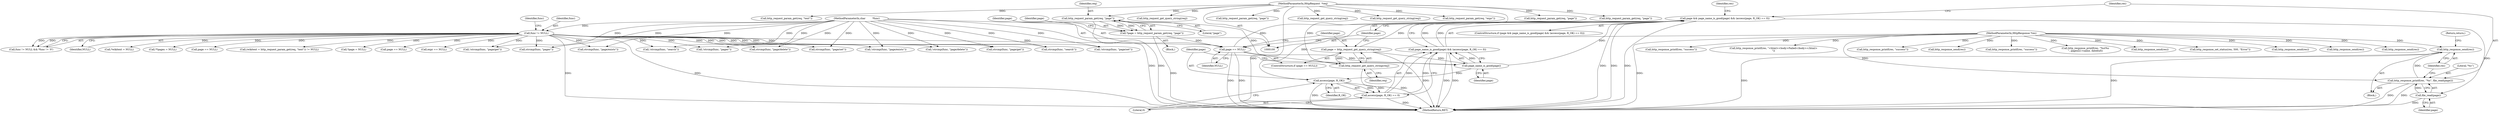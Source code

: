 digraph "0_didiwiki_5e5c796617e1712905dc5462b94bd5e6c08d15ea_0@API" {
"1000152" [label="(Call,http_response_send(res))"];
"1000147" [label="(Call,http_response_printf(res, \"%s\", file_read(page)))"];
"1000102" [label="(MethodParameterIn,HttpResponse *res)"];
"1000150" [label="(Call,file_read(page))"];
"1000136" [label="(Call,page && page_name_is_good(page) && (access(page, R_OK) == 0))"];
"1000131" [label="(Call,page = http_request_get_query_string(req))"];
"1000133" [label="(Call,http_request_get_query_string(req))"];
"1000124" [label="(Call,http_request_param_get(req, \"page\"))"];
"1000101" [label="(MethodParameterIn,HttpRequest  *req)"];
"1000139" [label="(Call,page_name_is_good(page))"];
"1000128" [label="(Call,page == NULL)"];
"1000122" [label="(Call,*page = http_request_param_get(req, \"page\"))"];
"1000107" [label="(Call,func != NULL)"];
"1000103" [label="(MethodParameterIn,char         *func)"];
"1000142" [label="(Call,access(page, R_OK))"];
"1000138" [label="(Call,page_name_is_good(page) && (access(page, R_OK) == 0))"];
"1000141" [label="(Call,access(page, R_OK) == 0)"];
"1000357" [label="(Call,http_response_set_status(res, 500, \"Error\"))"];
"1000240" [label="(Call,!strcmp(func, \"page/exists\"))"];
"1000367" [label="(MethodReturn,RET)"];
"1000129" [label="(Identifier,page)"];
"1000302" [label="(Call,expr == NULL)"];
"1000307" [label="(Call,http_request_get_query_string(req))"];
"1000106" [label="(Call,func != NULL && *func != '\0')"];
"1000112" [label="(Identifier,func)"];
"1000284" [label="(Call,!strcmp(func, \"search\"))"];
"1000274" [label="(Call,http_response_send(res))"];
"1000127" [label="(ControlStructure,if (page == NULL))"];
"1000125" [label="(Identifier,req)"];
"1000219" [label="(Call,http_request_get_query_string(req))"];
"1000157" [label="(Call,!strcmp(func, \"page/set\"))"];
"1000143" [label="(Identifier,page)"];
"1000202" [label="(Call,!strcmp(func, \"page/delete\"))"];
"1000298" [label="(Call,http_request_param_get(req, \"expr\"))"];
"1000131" [label="(Call,page = http_request_get_query_string(req))"];
"1000136" [label="(Call,page && page_name_is_good(page) && (access(page, R_OK) == 0))"];
"1000163" [label="(Call,*wikitext = NULL)"];
"1000197" [label="(Call,http_response_send(res))"];
"1000108" [label="(Identifier,func)"];
"1000150" [label="(Call,file_read(page))"];
"1000116" [label="(Call,!strcmp(func, \"page/get\"))"];
"1000152" [label="(Call,http_response_send(res))"];
"1000280" [label="(Call,!strcmp(func, \"pages\"))"];
"1000128" [label="(Call,page == NULL)"];
"1000182" [label="(Call,http_request_param_get(req, \"page\"))"];
"1000133" [label="(Call,http_request_get_query_string(req))"];
"1000354" [label="(Call,http_response_send(res))"];
"1000134" [label="(Identifier,req)"];
"1000126" [label="(Literal,\"page\")"];
"1000281" [label="(Call,strcmp(func, \"pages\"))"];
"1000142" [label="(Call,access(page, R_OK))"];
"1000153" [label="(Identifier,res)"];
"1000123" [label="(Identifier,page)"];
"1000290" [label="(Call,**pages = NULL)"];
"1000144" [label="(Identifier,R_OK)"];
"1000141" [label="(Call,access(page, R_OK) == 0)"];
"1000135" [label="(ControlStructure,if (page && page_name_is_good(page) && (access(page, R_OK) == 0)))"];
"1000285" [label="(Call,strcmp(func, \"search\"))"];
"1000194" [label="(Call,http_response_printf(res, \"success\"))"];
"1000117" [label="(Call,strcmp(func, \"page/get\"))"];
"1000214" [label="(Call,page == NULL)"];
"1000148" [label="(Identifier,res)"];
"1000358" [label="(Identifier,res)"];
"1000172" [label="(Call,(wikitext = http_request_param_get(req, \"text\")) != NULL)"];
"1000361" [label="(Call,http_response_printf(res, \"<html><body>Failed</body></html>\n\"))"];
"1000137" [label="(Identifier,page)"];
"1000271" [label="(Call,http_response_printf(res, \"success\"))"];
"1000364" [label="(Call,http_response_send(res))"];
"1000167" [label="(Call,*page = NULL)"];
"1000203" [label="(Call,strcmp(func, \"page/delete\"))"];
"1000120" [label="(Block,)"];
"1000124" [label="(Call,http_request_param_get(req, \"page\"))"];
"1000232" [label="(Call,http_response_printf(res, \"success\"))"];
"1000345" [label="(Call,http_response_printf(res, \"%s\t%s\n\", pages[i]->name, datebuf))"];
"1000140" [label="(Identifier,page)"];
"1000158" [label="(Call,strcmp(func, \"page/set\"))"];
"1000101" [label="(MethodParameterIn,HttpRequest  *req)"];
"1000210" [label="(Call,http_request_param_get(req, \"page\"))"];
"1000154" [label="(Return,return;)"];
"1000146" [label="(Block,)"];
"1000102" [label="(MethodParameterIn,HttpResponse *res)"];
"1000235" [label="(Call,http_response_send(res))"];
"1000138" [label="(Call,page_name_is_good(page) && (access(page, R_OK) == 0))"];
"1000149" [label="(Literal,\"%s\")"];
"1000122" [label="(Call,*page = http_request_param_get(req, \"page\"))"];
"1000175" [label="(Call,http_request_param_get(req, \"text\"))"];
"1000257" [label="(Call,http_request_get_query_string(req))"];
"1000109" [label="(Identifier,NULL)"];
"1000103" [label="(MethodParameterIn,char         *func)"];
"1000107" [label="(Call,func != NULL)"];
"1000151" [label="(Identifier,page)"];
"1000241" [label="(Call,strcmp(func, \"page/exists\"))"];
"1000252" [label="(Call,page == NULL)"];
"1000139" [label="(Call,page_name_is_good(page))"];
"1000147" [label="(Call,http_response_printf(res, \"%s\", file_read(page)))"];
"1000248" [label="(Call,http_request_param_get(req, \"page\"))"];
"1000130" [label="(Identifier,NULL)"];
"1000132" [label="(Identifier,page)"];
"1000145" [label="(Literal,0)"];
"1000152" -> "1000146"  [label="AST: "];
"1000152" -> "1000153"  [label="CFG: "];
"1000153" -> "1000152"  [label="AST: "];
"1000154" -> "1000152"  [label="CFG: "];
"1000152" -> "1000367"  [label="DDG: "];
"1000152" -> "1000367"  [label="DDG: "];
"1000147" -> "1000152"  [label="DDG: "];
"1000102" -> "1000152"  [label="DDG: "];
"1000147" -> "1000146"  [label="AST: "];
"1000147" -> "1000150"  [label="CFG: "];
"1000148" -> "1000147"  [label="AST: "];
"1000149" -> "1000147"  [label="AST: "];
"1000150" -> "1000147"  [label="AST: "];
"1000153" -> "1000147"  [label="CFG: "];
"1000147" -> "1000367"  [label="DDG: "];
"1000147" -> "1000367"  [label="DDG: "];
"1000102" -> "1000147"  [label="DDG: "];
"1000150" -> "1000147"  [label="DDG: "];
"1000102" -> "1000100"  [label="AST: "];
"1000102" -> "1000367"  [label="DDG: "];
"1000102" -> "1000194"  [label="DDG: "];
"1000102" -> "1000197"  [label="DDG: "];
"1000102" -> "1000232"  [label="DDG: "];
"1000102" -> "1000235"  [label="DDG: "];
"1000102" -> "1000271"  [label="DDG: "];
"1000102" -> "1000274"  [label="DDG: "];
"1000102" -> "1000345"  [label="DDG: "];
"1000102" -> "1000354"  [label="DDG: "];
"1000102" -> "1000357"  [label="DDG: "];
"1000102" -> "1000361"  [label="DDG: "];
"1000102" -> "1000364"  [label="DDG: "];
"1000150" -> "1000151"  [label="CFG: "];
"1000151" -> "1000150"  [label="AST: "];
"1000150" -> "1000367"  [label="DDG: "];
"1000136" -> "1000150"  [label="DDG: "];
"1000136" -> "1000135"  [label="AST: "];
"1000136" -> "1000137"  [label="CFG: "];
"1000136" -> "1000138"  [label="CFG: "];
"1000137" -> "1000136"  [label="AST: "];
"1000138" -> "1000136"  [label="AST: "];
"1000148" -> "1000136"  [label="CFG: "];
"1000358" -> "1000136"  [label="CFG: "];
"1000136" -> "1000367"  [label="DDG: "];
"1000136" -> "1000367"  [label="DDG: "];
"1000136" -> "1000367"  [label="DDG: "];
"1000131" -> "1000136"  [label="DDG: "];
"1000139" -> "1000136"  [label="DDG: "];
"1000128" -> "1000136"  [label="DDG: "];
"1000142" -> "1000136"  [label="DDG: "];
"1000138" -> "1000136"  [label="DDG: "];
"1000138" -> "1000136"  [label="DDG: "];
"1000131" -> "1000127"  [label="AST: "];
"1000131" -> "1000133"  [label="CFG: "];
"1000132" -> "1000131"  [label="AST: "];
"1000133" -> "1000131"  [label="AST: "];
"1000137" -> "1000131"  [label="CFG: "];
"1000131" -> "1000367"  [label="DDG: "];
"1000133" -> "1000131"  [label="DDG: "];
"1000131" -> "1000139"  [label="DDG: "];
"1000133" -> "1000134"  [label="CFG: "];
"1000134" -> "1000133"  [label="AST: "];
"1000133" -> "1000367"  [label="DDG: "];
"1000124" -> "1000133"  [label="DDG: "];
"1000101" -> "1000133"  [label="DDG: "];
"1000124" -> "1000122"  [label="AST: "];
"1000124" -> "1000126"  [label="CFG: "];
"1000125" -> "1000124"  [label="AST: "];
"1000126" -> "1000124"  [label="AST: "];
"1000122" -> "1000124"  [label="CFG: "];
"1000124" -> "1000367"  [label="DDG: "];
"1000124" -> "1000122"  [label="DDG: "];
"1000124" -> "1000122"  [label="DDG: "];
"1000101" -> "1000124"  [label="DDG: "];
"1000101" -> "1000100"  [label="AST: "];
"1000101" -> "1000367"  [label="DDG: "];
"1000101" -> "1000175"  [label="DDG: "];
"1000101" -> "1000182"  [label="DDG: "];
"1000101" -> "1000210"  [label="DDG: "];
"1000101" -> "1000219"  [label="DDG: "];
"1000101" -> "1000248"  [label="DDG: "];
"1000101" -> "1000257"  [label="DDG: "];
"1000101" -> "1000298"  [label="DDG: "];
"1000101" -> "1000307"  [label="DDG: "];
"1000139" -> "1000138"  [label="AST: "];
"1000139" -> "1000140"  [label="CFG: "];
"1000140" -> "1000139"  [label="AST: "];
"1000143" -> "1000139"  [label="CFG: "];
"1000138" -> "1000139"  [label="CFG: "];
"1000139" -> "1000138"  [label="DDG: "];
"1000128" -> "1000139"  [label="DDG: "];
"1000139" -> "1000142"  [label="DDG: "];
"1000128" -> "1000127"  [label="AST: "];
"1000128" -> "1000130"  [label="CFG: "];
"1000129" -> "1000128"  [label="AST: "];
"1000130" -> "1000128"  [label="AST: "];
"1000132" -> "1000128"  [label="CFG: "];
"1000137" -> "1000128"  [label="CFG: "];
"1000128" -> "1000367"  [label="DDG: "];
"1000128" -> "1000367"  [label="DDG: "];
"1000122" -> "1000128"  [label="DDG: "];
"1000107" -> "1000128"  [label="DDG: "];
"1000122" -> "1000120"  [label="AST: "];
"1000123" -> "1000122"  [label="AST: "];
"1000129" -> "1000122"  [label="CFG: "];
"1000122" -> "1000367"  [label="DDG: "];
"1000107" -> "1000106"  [label="AST: "];
"1000107" -> "1000109"  [label="CFG: "];
"1000108" -> "1000107"  [label="AST: "];
"1000109" -> "1000107"  [label="AST: "];
"1000112" -> "1000107"  [label="CFG: "];
"1000106" -> "1000107"  [label="CFG: "];
"1000107" -> "1000367"  [label="DDG: "];
"1000107" -> "1000367"  [label="DDG: "];
"1000107" -> "1000106"  [label="DDG: "];
"1000107" -> "1000106"  [label="DDG: "];
"1000103" -> "1000107"  [label="DDG: "];
"1000107" -> "1000116"  [label="DDG: "];
"1000107" -> "1000117"  [label="DDG: "];
"1000107" -> "1000157"  [label="DDG: "];
"1000107" -> "1000158"  [label="DDG: "];
"1000107" -> "1000163"  [label="DDG: "];
"1000107" -> "1000167"  [label="DDG: "];
"1000107" -> "1000172"  [label="DDG: "];
"1000107" -> "1000202"  [label="DDG: "];
"1000107" -> "1000203"  [label="DDG: "];
"1000107" -> "1000214"  [label="DDG: "];
"1000107" -> "1000240"  [label="DDG: "];
"1000107" -> "1000241"  [label="DDG: "];
"1000107" -> "1000252"  [label="DDG: "];
"1000107" -> "1000280"  [label="DDG: "];
"1000107" -> "1000281"  [label="DDG: "];
"1000107" -> "1000284"  [label="DDG: "];
"1000107" -> "1000285"  [label="DDG: "];
"1000107" -> "1000290"  [label="DDG: "];
"1000107" -> "1000302"  [label="DDG: "];
"1000103" -> "1000100"  [label="AST: "];
"1000103" -> "1000367"  [label="DDG: "];
"1000103" -> "1000116"  [label="DDG: "];
"1000103" -> "1000117"  [label="DDG: "];
"1000103" -> "1000157"  [label="DDG: "];
"1000103" -> "1000158"  [label="DDG: "];
"1000103" -> "1000202"  [label="DDG: "];
"1000103" -> "1000203"  [label="DDG: "];
"1000103" -> "1000240"  [label="DDG: "];
"1000103" -> "1000241"  [label="DDG: "];
"1000103" -> "1000280"  [label="DDG: "];
"1000103" -> "1000281"  [label="DDG: "];
"1000103" -> "1000284"  [label="DDG: "];
"1000103" -> "1000285"  [label="DDG: "];
"1000142" -> "1000141"  [label="AST: "];
"1000142" -> "1000144"  [label="CFG: "];
"1000143" -> "1000142"  [label="AST: "];
"1000144" -> "1000142"  [label="AST: "];
"1000145" -> "1000142"  [label="CFG: "];
"1000142" -> "1000367"  [label="DDG: "];
"1000142" -> "1000141"  [label="DDG: "];
"1000142" -> "1000141"  [label="DDG: "];
"1000138" -> "1000141"  [label="CFG: "];
"1000141" -> "1000138"  [label="AST: "];
"1000138" -> "1000367"  [label="DDG: "];
"1000138" -> "1000367"  [label="DDG: "];
"1000141" -> "1000138"  [label="DDG: "];
"1000141" -> "1000138"  [label="DDG: "];
"1000141" -> "1000145"  [label="CFG: "];
"1000145" -> "1000141"  [label="AST: "];
"1000141" -> "1000367"  [label="DDG: "];
}
